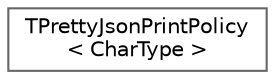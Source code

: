 digraph "Graphical Class Hierarchy"
{
 // INTERACTIVE_SVG=YES
 // LATEX_PDF_SIZE
  bgcolor="transparent";
  edge [fontname=Helvetica,fontsize=10,labelfontname=Helvetica,labelfontsize=10];
  node [fontname=Helvetica,fontsize=10,shape=box,height=0.2,width=0.4];
  rankdir="LR";
  Node0 [id="Node000000",label="TPrettyJsonPrintPolicy\l\< CharType \>",height=0.2,width=0.4,color="grey40", fillcolor="white", style="filled",URL="$d4/de7/structTPrettyJsonPrintPolicy.html",tooltip=" "];
}
